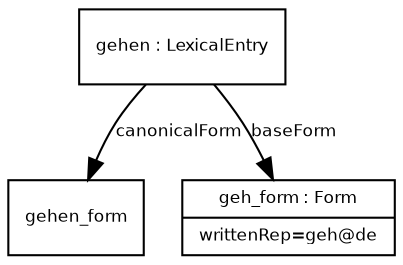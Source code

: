 digraph G {
  fontname = "Bitstream Vera Sans"
    fontsize = 8

    node [
      fontname = "Bitstream Vera Sans"
      fontsize = 8
      shape = "record"
    ]

    edge [
      fontname = "Bitstream Vera Sans"
      fontsize = 8
    ]
 
gehen_form [ label="{gehen_form}" ]
gehen -> gehen_form [ label="canonicalForm" ] 
geh_form [ label="{geh_form : Form|writtenRep=geh@de}" ]
gehen -> geh_form [ label="baseForm" ] 
gehen [ label="{gehen : LexicalEntry}" ]
}
